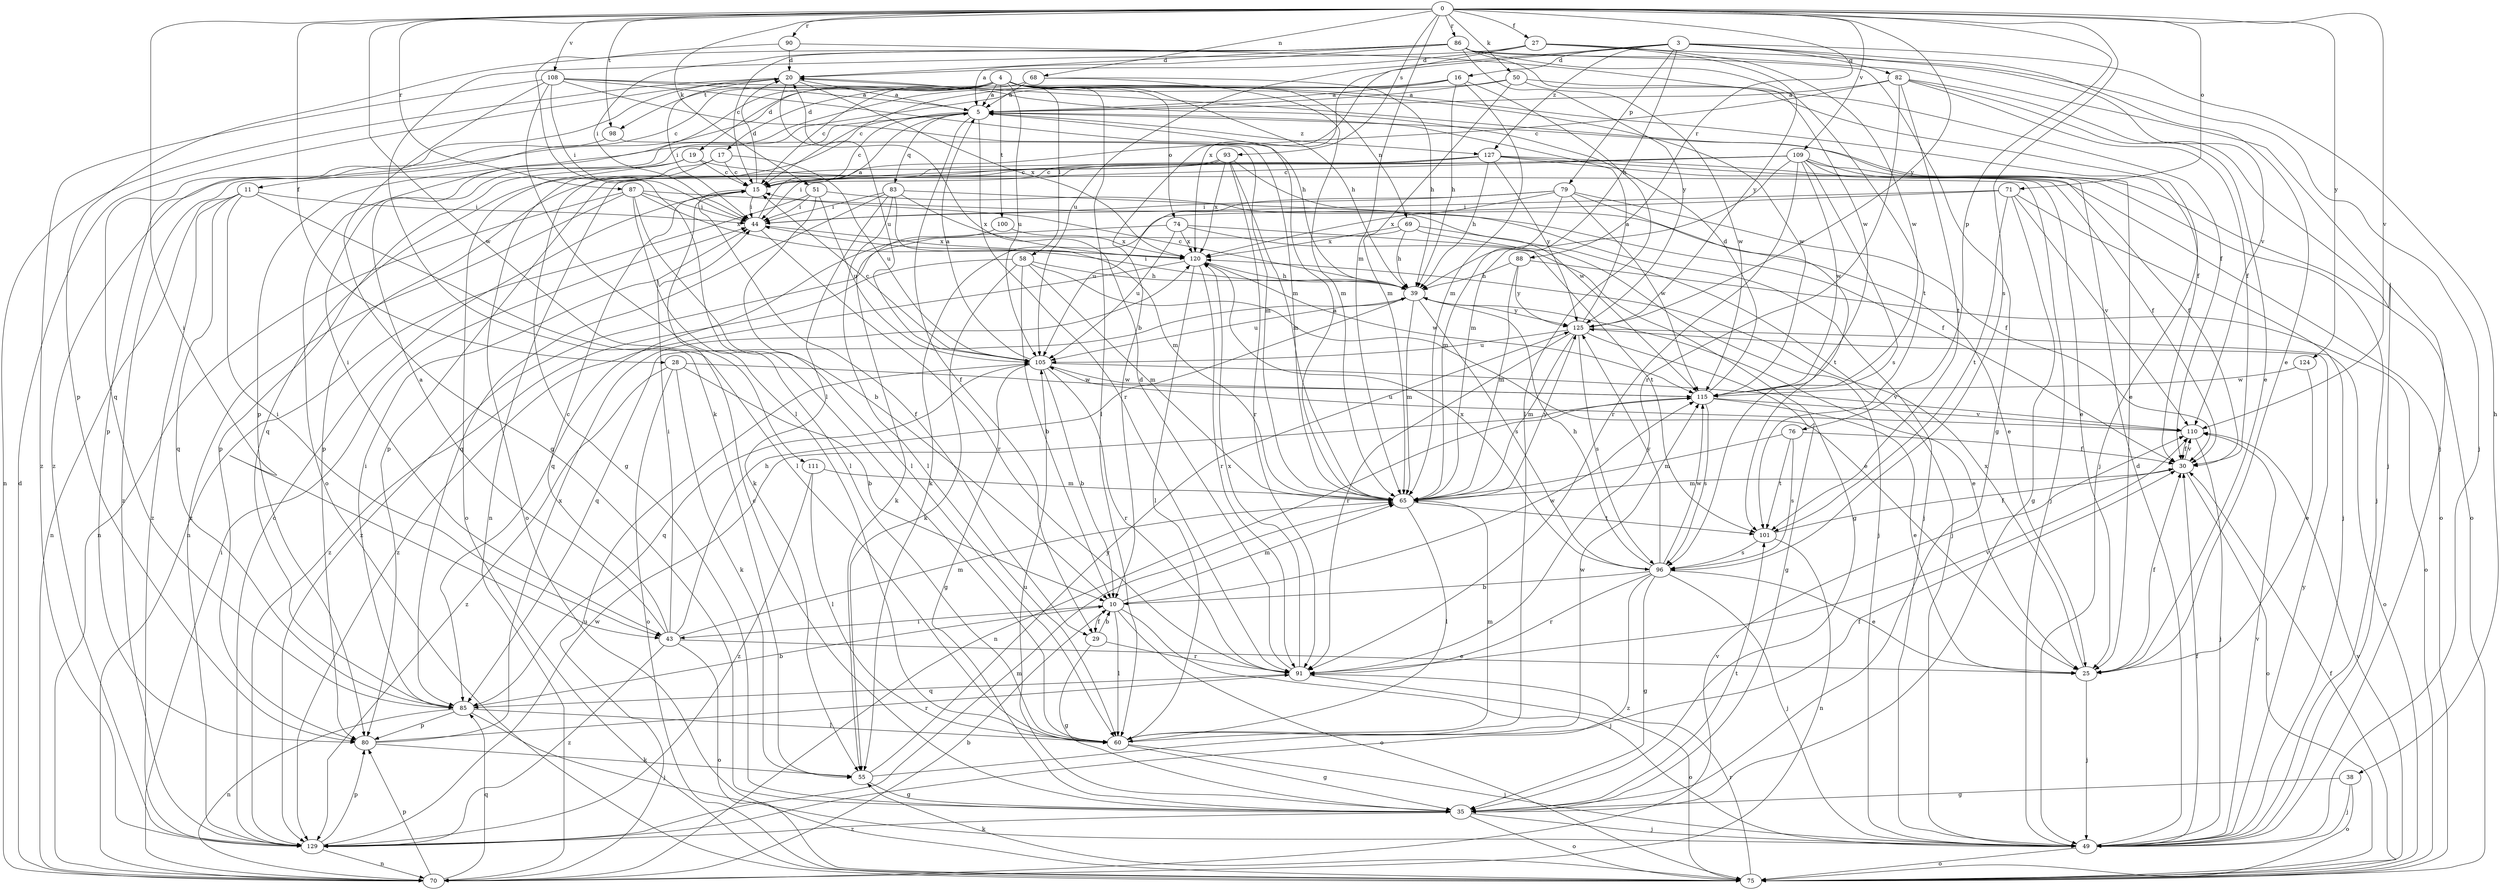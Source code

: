 strict digraph  {
0;
3;
4;
5;
10;
11;
15;
16;
17;
19;
20;
25;
27;
28;
29;
30;
35;
38;
39;
43;
44;
49;
50;
51;
55;
58;
60;
65;
68;
69;
70;
71;
74;
75;
76;
79;
80;
82;
83;
85;
86;
87;
88;
90;
91;
93;
96;
98;
100;
101;
105;
108;
109;
110;
111;
115;
120;
124;
125;
127;
129;
0 -> 27  [label=f];
0 -> 28  [label=f];
0 -> 43  [label=i];
0 -> 50  [label=k];
0 -> 51  [label=k];
0 -> 65  [label=m];
0 -> 68  [label=n];
0 -> 71  [label=o];
0 -> 76  [label=p];
0 -> 86  [label=r];
0 -> 87  [label=r];
0 -> 88  [label=r];
0 -> 90  [label=r];
0 -> 93  [label=s];
0 -> 96  [label=s];
0 -> 98  [label=t];
0 -> 108  [label=v];
0 -> 109  [label=v];
0 -> 110  [label=v];
0 -> 111  [label=w];
0 -> 124  [label=y];
0 -> 125  [label=y];
3 -> 10  [label=b];
3 -> 16  [label=d];
3 -> 25  [label=e];
3 -> 38  [label=h];
3 -> 39  [label=h];
3 -> 79  [label=p];
3 -> 82  [label=q];
3 -> 105  [label=u];
3 -> 110  [label=v];
3 -> 127  [label=z];
4 -> 5  [label=a];
4 -> 11  [label=c];
4 -> 15  [label=c];
4 -> 17  [label=d];
4 -> 19  [label=d];
4 -> 39  [label=h];
4 -> 43  [label=i];
4 -> 58  [label=l];
4 -> 60  [label=l];
4 -> 69  [label=n];
4 -> 74  [label=o];
4 -> 98  [label=t];
4 -> 100  [label=t];
4 -> 105  [label=u];
4 -> 115  [label=w];
5 -> 15  [label=c];
5 -> 25  [label=e];
5 -> 29  [label=f];
5 -> 35  [label=g];
5 -> 83  [label=q];
5 -> 91  [label=r];
5 -> 127  [label=z];
10 -> 29  [label=f];
10 -> 43  [label=i];
10 -> 49  [label=j];
10 -> 60  [label=l];
10 -> 65  [label=m];
10 -> 75  [label=o];
10 -> 115  [label=w];
11 -> 43  [label=i];
11 -> 44  [label=i];
11 -> 60  [label=l];
11 -> 70  [label=n];
11 -> 85  [label=q];
11 -> 129  [label=z];
15 -> 20  [label=d];
15 -> 29  [label=f];
15 -> 44  [label=i];
16 -> 5  [label=a];
16 -> 15  [label=c];
16 -> 39  [label=h];
16 -> 60  [label=l];
16 -> 65  [label=m];
16 -> 80  [label=p];
17 -> 15  [label=c];
17 -> 75  [label=o];
17 -> 85  [label=q];
17 -> 105  [label=u];
19 -> 15  [label=c];
19 -> 49  [label=j];
19 -> 75  [label=o];
19 -> 80  [label=p];
20 -> 5  [label=a];
20 -> 44  [label=i];
20 -> 70  [label=n];
20 -> 85  [label=q];
20 -> 105  [label=u];
20 -> 120  [label=x];
25 -> 30  [label=f];
25 -> 49  [label=j];
25 -> 120  [label=x];
27 -> 20  [label=d];
27 -> 49  [label=j];
27 -> 55  [label=k];
27 -> 115  [label=w];
27 -> 120  [label=x];
27 -> 125  [label=y];
28 -> 10  [label=b];
28 -> 55  [label=k];
28 -> 75  [label=o];
28 -> 115  [label=w];
28 -> 129  [label=z];
29 -> 10  [label=b];
29 -> 35  [label=g];
29 -> 91  [label=r];
30 -> 65  [label=m];
30 -> 75  [label=o];
30 -> 110  [label=v];
35 -> 15  [label=c];
35 -> 49  [label=j];
35 -> 75  [label=o];
35 -> 101  [label=t];
35 -> 105  [label=u];
35 -> 129  [label=z];
38 -> 35  [label=g];
38 -> 49  [label=j];
38 -> 75  [label=o];
39 -> 15  [label=c];
39 -> 25  [label=e];
39 -> 44  [label=i];
39 -> 65  [label=m];
39 -> 85  [label=q];
39 -> 96  [label=s];
39 -> 105  [label=u];
39 -> 125  [label=y];
43 -> 5  [label=a];
43 -> 15  [label=c];
43 -> 25  [label=e];
43 -> 39  [label=h];
43 -> 44  [label=i];
43 -> 65  [label=m];
43 -> 75  [label=o];
43 -> 129  [label=z];
44 -> 5  [label=a];
44 -> 91  [label=r];
44 -> 120  [label=x];
49 -> 20  [label=d];
49 -> 30  [label=f];
49 -> 75  [label=o];
49 -> 110  [label=v];
49 -> 125  [label=y];
50 -> 5  [label=a];
50 -> 49  [label=j];
50 -> 65  [label=m];
50 -> 75  [label=o];
50 -> 115  [label=w];
51 -> 25  [label=e];
51 -> 44  [label=i];
51 -> 60  [label=l];
51 -> 70  [label=n];
51 -> 105  [label=u];
55 -> 30  [label=f];
55 -> 35  [label=g];
55 -> 125  [label=y];
58 -> 10  [label=b];
58 -> 25  [label=e];
58 -> 39  [label=h];
58 -> 55  [label=k];
58 -> 65  [label=m];
58 -> 129  [label=z];
60 -> 35  [label=g];
60 -> 49  [label=j];
60 -> 65  [label=m];
60 -> 115  [label=w];
65 -> 5  [label=a];
65 -> 60  [label=l];
65 -> 101  [label=t];
65 -> 125  [label=y];
68 -> 5  [label=a];
68 -> 39  [label=h];
68 -> 65  [label=m];
68 -> 129  [label=z];
69 -> 39  [label=h];
69 -> 49  [label=j];
69 -> 101  [label=t];
69 -> 120  [label=x];
69 -> 129  [label=z];
70 -> 10  [label=b];
70 -> 20  [label=d];
70 -> 44  [label=i];
70 -> 80  [label=p];
70 -> 85  [label=q];
70 -> 105  [label=u];
70 -> 110  [label=v];
71 -> 35  [label=g];
71 -> 44  [label=i];
71 -> 49  [label=j];
71 -> 55  [label=k];
71 -> 101  [label=t];
71 -> 110  [label=v];
74 -> 35  [label=g];
74 -> 49  [label=j];
74 -> 85  [label=q];
74 -> 105  [label=u];
74 -> 120  [label=x];
75 -> 30  [label=f];
75 -> 55  [label=k];
75 -> 91  [label=r];
75 -> 110  [label=v];
76 -> 30  [label=f];
76 -> 65  [label=m];
76 -> 96  [label=s];
76 -> 101  [label=t];
79 -> 30  [label=f];
79 -> 44  [label=i];
79 -> 65  [label=m];
79 -> 101  [label=t];
79 -> 105  [label=u];
79 -> 115  [label=w];
79 -> 120  [label=x];
80 -> 55  [label=k];
80 -> 91  [label=r];
80 -> 120  [label=x];
82 -> 5  [label=a];
82 -> 15  [label=c];
82 -> 25  [label=e];
82 -> 30  [label=f];
82 -> 49  [label=j];
82 -> 91  [label=r];
82 -> 101  [label=t];
83 -> 44  [label=i];
83 -> 49  [label=j];
83 -> 55  [label=k];
83 -> 60  [label=l];
83 -> 65  [label=m];
83 -> 85  [label=q];
83 -> 120  [label=x];
85 -> 10  [label=b];
85 -> 44  [label=i];
85 -> 49  [label=j];
85 -> 60  [label=l];
85 -> 70  [label=n];
85 -> 80  [label=p];
86 -> 5  [label=a];
86 -> 15  [label=c];
86 -> 20  [label=d];
86 -> 35  [label=g];
86 -> 44  [label=i];
86 -> 49  [label=j];
86 -> 80  [label=p];
86 -> 101  [label=t];
86 -> 115  [label=w];
86 -> 125  [label=y];
87 -> 10  [label=b];
87 -> 30  [label=f];
87 -> 44  [label=i];
87 -> 60  [label=l];
87 -> 70  [label=n];
87 -> 120  [label=x];
87 -> 129  [label=z];
88 -> 39  [label=h];
88 -> 65  [label=m];
88 -> 75  [label=o];
88 -> 125  [label=y];
90 -> 20  [label=d];
90 -> 30  [label=f];
90 -> 60  [label=l];
91 -> 20  [label=d];
91 -> 75  [label=o];
91 -> 85  [label=q];
91 -> 110  [label=v];
91 -> 120  [label=x];
93 -> 15  [label=c];
93 -> 65  [label=m];
93 -> 80  [label=p];
93 -> 91  [label=r];
93 -> 115  [label=w];
93 -> 120  [label=x];
96 -> 10  [label=b];
96 -> 25  [label=e];
96 -> 35  [label=g];
96 -> 39  [label=h];
96 -> 49  [label=j];
96 -> 91  [label=r];
96 -> 115  [label=w];
96 -> 120  [label=x];
96 -> 125  [label=y];
96 -> 129  [label=z];
98 -> 65  [label=m];
98 -> 80  [label=p];
100 -> 55  [label=k];
100 -> 120  [label=x];
101 -> 30  [label=f];
101 -> 70  [label=n];
101 -> 96  [label=s];
105 -> 5  [label=a];
105 -> 10  [label=b];
105 -> 15  [label=c];
105 -> 35  [label=g];
105 -> 85  [label=q];
105 -> 91  [label=r];
105 -> 110  [label=v];
105 -> 115  [label=w];
108 -> 5  [label=a];
108 -> 30  [label=f];
108 -> 35  [label=g];
108 -> 39  [label=h];
108 -> 44  [label=i];
108 -> 60  [label=l];
108 -> 65  [label=m];
108 -> 129  [label=z];
109 -> 15  [label=c];
109 -> 30  [label=f];
109 -> 49  [label=j];
109 -> 65  [label=m];
109 -> 70  [label=n];
109 -> 75  [label=o];
109 -> 80  [label=p];
109 -> 91  [label=r];
109 -> 96  [label=s];
109 -> 115  [label=w];
110 -> 30  [label=f];
110 -> 49  [label=j];
110 -> 105  [label=u];
111 -> 60  [label=l];
111 -> 65  [label=m];
111 -> 129  [label=z];
115 -> 20  [label=d];
115 -> 25  [label=e];
115 -> 70  [label=n];
115 -> 96  [label=s];
115 -> 110  [label=v];
120 -> 39  [label=h];
120 -> 60  [label=l];
120 -> 91  [label=r];
120 -> 115  [label=w];
120 -> 129  [label=z];
124 -> 25  [label=e];
124 -> 115  [label=w];
125 -> 5  [label=a];
125 -> 35  [label=g];
125 -> 65  [label=m];
125 -> 75  [label=o];
125 -> 91  [label=r];
125 -> 96  [label=s];
125 -> 105  [label=u];
127 -> 15  [label=c];
127 -> 25  [label=e];
127 -> 30  [label=f];
127 -> 39  [label=h];
127 -> 44  [label=i];
127 -> 75  [label=o];
127 -> 125  [label=y];
127 -> 129  [label=z];
129 -> 15  [label=c];
129 -> 65  [label=m];
129 -> 70  [label=n];
129 -> 80  [label=p];
129 -> 115  [label=w];
}
